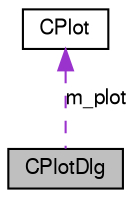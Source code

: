 digraph G
{
  edge [fontname="FreeSans",fontsize="10",labelfontname="FreeSans",labelfontsize="10"];
  node [fontname="FreeSans",fontsize="10",shape=record];
  Node1 [label="CPlotDlg",height=0.2,width=0.4,color="black", fillcolor="grey75", style="filled" fontcolor="black"];
  Node2 -> Node1 [dir=back,color="darkorchid3",fontsize="10",style="dashed",label="m_plot",fontname="FreeSans"];
  Node2 [label="CPlot",height=0.2,width=0.4,color="black", fillcolor="white", style="filled",URL="$class_c_plot.html"];
}
